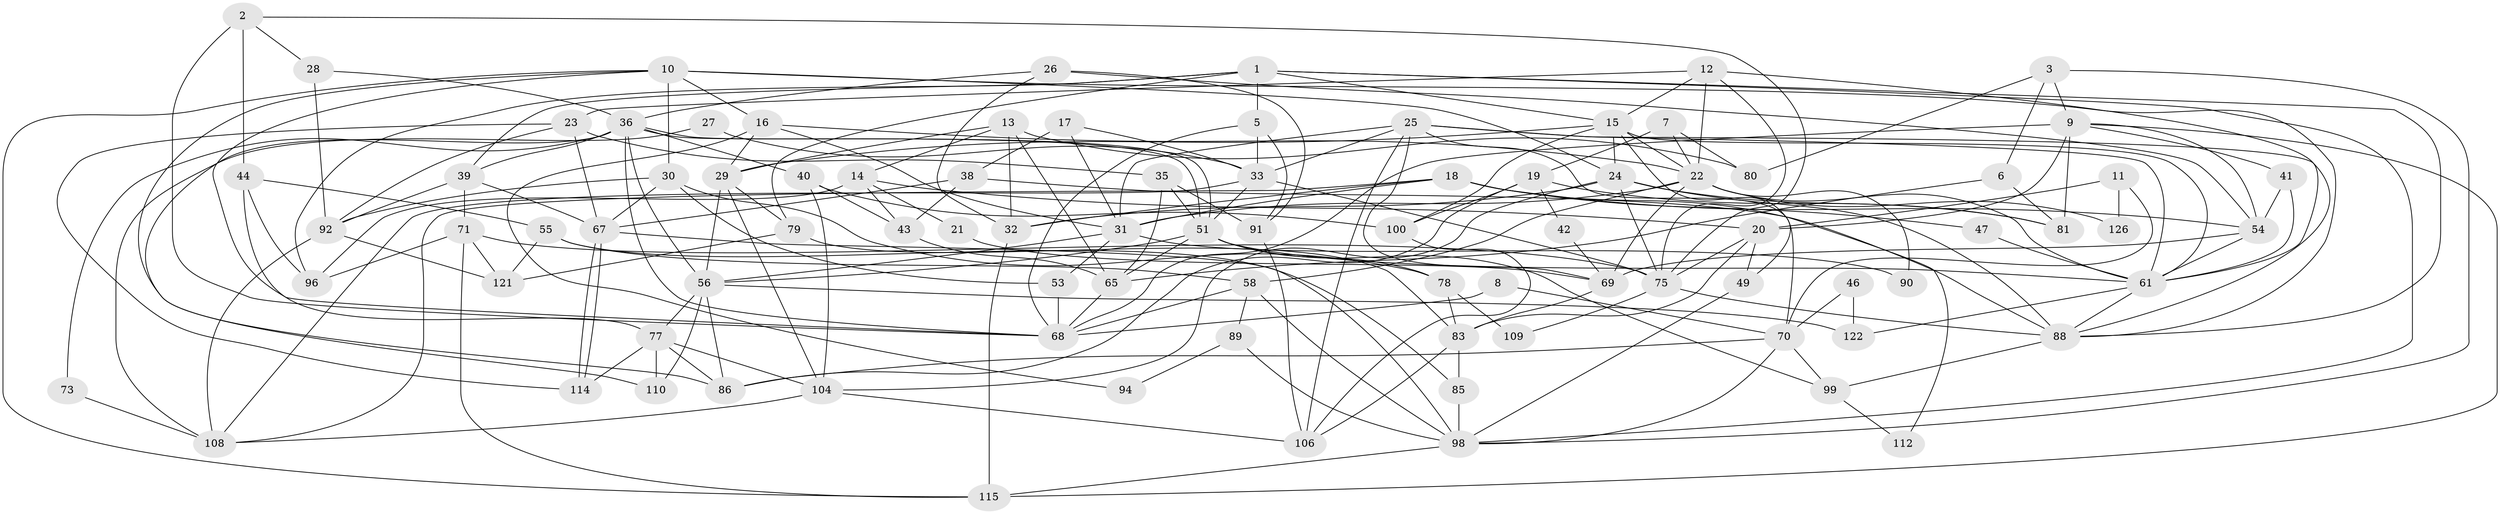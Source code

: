 // Generated by graph-tools (version 1.1) at 2025/52/02/27/25 19:52:07]
// undirected, 88 vertices, 214 edges
graph export_dot {
graph [start="1"]
  node [color=gray90,style=filled];
  1 [super="+4"];
  2 [super="+37"];
  3;
  5;
  6;
  7 [super="+52"];
  8;
  9 [super="+64"];
  10 [super="+48"];
  11;
  12 [super="+59"];
  13;
  14 [super="+45"];
  15 [super="+34"];
  16;
  17;
  18 [super="+74"];
  19 [super="+72"];
  20;
  21;
  22 [super="+103"];
  23 [super="+95"];
  24 [super="+111"];
  25 [super="+125"];
  26;
  27;
  28;
  29 [super="+50"];
  30 [super="+107"];
  31 [super="+113"];
  32 [super="+63"];
  33 [super="+60"];
  35 [super="+66"];
  36 [super="+57"];
  38;
  39 [super="+76"];
  40;
  41;
  42;
  43;
  44;
  46;
  47;
  49 [super="+62"];
  51 [super="+123"];
  53;
  54;
  55;
  56 [super="+93"];
  58;
  61 [super="+87"];
  65 [super="+82"];
  67 [super="+119"];
  68 [super="+117"];
  69 [super="+84"];
  70 [super="+97"];
  71;
  73;
  75 [super="+105"];
  77;
  78;
  79;
  80;
  81;
  83 [super="+124"];
  85;
  86 [super="+118"];
  88 [super="+116"];
  89;
  90;
  91 [super="+120"];
  92 [super="+101"];
  94;
  96;
  98 [super="+102"];
  99;
  100;
  104;
  106;
  108;
  109;
  110;
  112;
  114;
  115;
  121;
  122;
  126;
  1 -- 15;
  1 -- 5;
  1 -- 39;
  1 -- 88;
  1 -- 96;
  1 -- 98;
  1 -- 79;
  2 -- 44;
  2 -- 28;
  2 -- 75;
  2 -- 68;
  3 -- 9;
  3 -- 6;
  3 -- 80;
  3 -- 98;
  5 -- 68;
  5 -- 91;
  5 -- 33;
  6 -- 81;
  6 -- 65;
  7 -- 22;
  7 -- 80;
  7 -- 19;
  8 -- 68;
  8 -- 70;
  9 -- 115;
  9 -- 20;
  9 -- 41;
  9 -- 68;
  9 -- 81;
  9 -- 54;
  10 -- 16;
  10 -- 30;
  10 -- 86;
  10 -- 115;
  10 -- 68;
  10 -- 24;
  10 -- 88;
  11 -- 20;
  11 -- 126;
  11 -- 70;
  12 -- 23;
  12 -- 22;
  12 -- 15;
  12 -- 61;
  12 -- 75;
  13 -- 65;
  13 -- 80;
  13 -- 14;
  13 -- 29;
  13 -- 32;
  14 -- 20;
  14 -- 21;
  14 -- 43;
  14 -- 96;
  15 -- 100;
  15 -- 22;
  15 -- 61;
  15 -- 24;
  15 -- 49;
  15 -- 29;
  16 -- 29;
  16 -- 31;
  16 -- 94;
  16 -- 22;
  17 -- 33;
  17 -- 38;
  17 -- 31;
  18 -- 32;
  18 -- 108;
  18 -- 112;
  18 -- 47;
  18 -- 54;
  18 -- 31;
  19 -- 100;
  19 -- 81;
  19 -- 86;
  19 -- 42;
  20 -- 83;
  20 -- 49;
  20 -- 75;
  21 -- 69;
  22 -- 61;
  22 -- 90;
  22 -- 69;
  22 -- 58;
  22 -- 126;
  22 -- 31;
  23 -- 114;
  23 -- 35;
  23 -- 67;
  23 -- 92;
  24 -- 104;
  24 -- 32;
  24 -- 81;
  24 -- 88;
  24 -- 75;
  25 -- 106;
  25 -- 70;
  25 -- 33;
  25 -- 69;
  25 -- 61;
  25 -- 88;
  25 -- 31;
  26 -- 32;
  26 -- 54;
  26 -- 36;
  26 -- 91;
  27 -- 33;
  27 -- 108;
  28 -- 36;
  28 -- 92;
  29 -- 104;
  29 -- 56;
  29 -- 79;
  30 -- 78;
  30 -- 92;
  30 -- 53;
  30 -- 67;
  31 -- 90;
  31 -- 56;
  31 -- 53;
  32 -- 115;
  33 -- 51;
  33 -- 75;
  33 -- 108;
  35 -- 51;
  35 -- 91;
  35 -- 65;
  36 -- 51;
  36 -- 51;
  36 -- 56;
  36 -- 68;
  36 -- 40;
  36 -- 73;
  36 -- 110;
  36 -- 39;
  38 -- 43;
  38 -- 88;
  38 -- 67;
  39 -- 71;
  39 -- 67;
  39 -- 92;
  40 -- 104;
  40 -- 43;
  40 -- 100;
  41 -- 54;
  41 -- 61;
  42 -- 69;
  43 -- 65;
  44 -- 55;
  44 -- 96;
  44 -- 77;
  46 -- 122;
  46 -- 70;
  47 -- 61;
  49 -- 98;
  51 -- 99;
  51 -- 56;
  51 -- 78;
  51 -- 61;
  51 -- 65;
  53 -- 68;
  54 -- 61;
  54 -- 69;
  55 -- 85;
  55 -- 58;
  55 -- 121;
  56 -- 77;
  56 -- 86;
  56 -- 122;
  56 -- 110;
  58 -- 89;
  58 -- 98;
  58 -- 68;
  61 -- 122;
  61 -- 88;
  65 -- 68;
  67 -- 114;
  67 -- 114;
  67 -- 98;
  69 -- 83;
  70 -- 99;
  70 -- 98;
  70 -- 86;
  71 -- 121;
  71 -- 96;
  71 -- 115;
  71 -- 75;
  73 -- 108;
  75 -- 109;
  75 -- 88;
  77 -- 86;
  77 -- 104;
  77 -- 110;
  77 -- 114;
  78 -- 83;
  78 -- 109;
  79 -- 121;
  79 -- 83;
  83 -- 106;
  83 -- 85;
  85 -- 98;
  88 -- 99;
  89 -- 98;
  89 -- 94;
  91 -- 106;
  92 -- 108;
  92 -- 121;
  98 -- 115;
  99 -- 112;
  100 -- 106;
  104 -- 106;
  104 -- 108;
}
